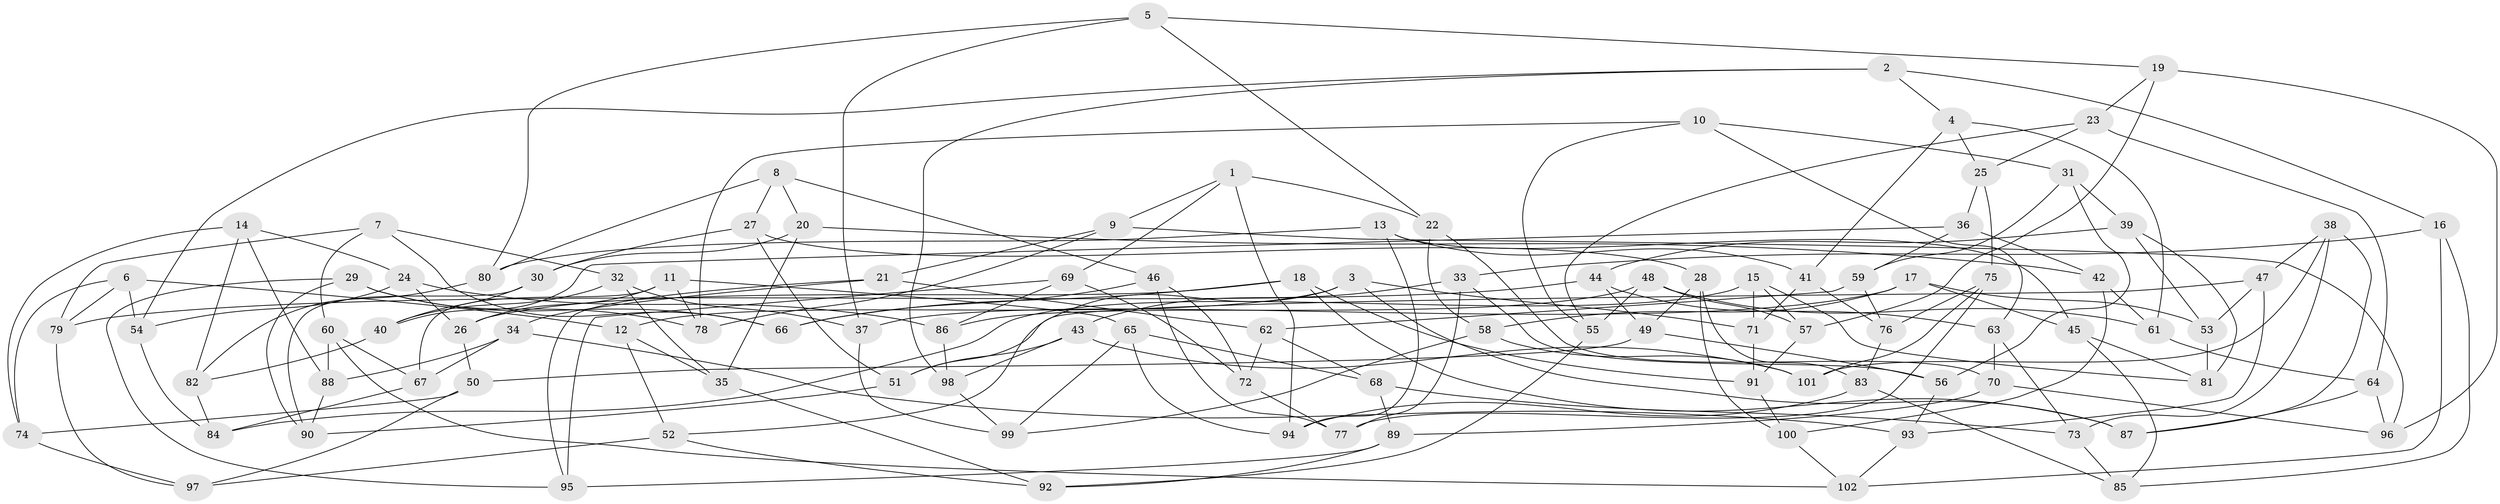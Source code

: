 // coarse degree distribution, {4: 0.390625, 6: 0.515625, 5: 0.078125, 3: 0.015625}
// Generated by graph-tools (version 1.1) at 2025/42/03/06/25 10:42:20]
// undirected, 102 vertices, 204 edges
graph export_dot {
graph [start="1"]
  node [color=gray90,style=filled];
  1;
  2;
  3;
  4;
  5;
  6;
  7;
  8;
  9;
  10;
  11;
  12;
  13;
  14;
  15;
  16;
  17;
  18;
  19;
  20;
  21;
  22;
  23;
  24;
  25;
  26;
  27;
  28;
  29;
  30;
  31;
  32;
  33;
  34;
  35;
  36;
  37;
  38;
  39;
  40;
  41;
  42;
  43;
  44;
  45;
  46;
  47;
  48;
  49;
  50;
  51;
  52;
  53;
  54;
  55;
  56;
  57;
  58;
  59;
  60;
  61;
  62;
  63;
  64;
  65;
  66;
  67;
  68;
  69;
  70;
  71;
  72;
  73;
  74;
  75;
  76;
  77;
  78;
  79;
  80;
  81;
  82;
  83;
  84;
  85;
  86;
  87;
  88;
  89;
  90;
  91;
  92;
  93;
  94;
  95;
  96;
  97;
  98;
  99;
  100;
  101;
  102;
  1 -- 9;
  1 -- 22;
  1 -- 94;
  1 -- 69;
  2 -- 98;
  2 -- 16;
  2 -- 4;
  2 -- 54;
  3 -- 87;
  3 -- 12;
  3 -- 52;
  3 -- 71;
  4 -- 25;
  4 -- 41;
  4 -- 61;
  5 -- 22;
  5 -- 80;
  5 -- 19;
  5 -- 37;
  6 -- 54;
  6 -- 12;
  6 -- 79;
  6 -- 74;
  7 -- 79;
  7 -- 66;
  7 -- 60;
  7 -- 32;
  8 -- 80;
  8 -- 27;
  8 -- 46;
  8 -- 20;
  9 -- 21;
  9 -- 78;
  9 -- 96;
  10 -- 31;
  10 -- 78;
  10 -- 55;
  10 -- 63;
  11 -- 78;
  11 -- 67;
  11 -- 65;
  11 -- 26;
  12 -- 52;
  12 -- 35;
  13 -- 45;
  13 -- 41;
  13 -- 80;
  13 -- 94;
  14 -- 88;
  14 -- 74;
  14 -- 82;
  14 -- 24;
  15 -- 57;
  15 -- 81;
  15 -- 71;
  15 -- 84;
  16 -- 33;
  16 -- 85;
  16 -- 102;
  17 -- 37;
  17 -- 58;
  17 -- 45;
  17 -- 53;
  18 -- 87;
  18 -- 91;
  18 -- 26;
  18 -- 66;
  19 -- 57;
  19 -- 96;
  19 -- 23;
  20 -- 42;
  20 -- 35;
  20 -- 30;
  21 -- 95;
  21 -- 34;
  21 -- 62;
  22 -- 58;
  22 -- 70;
  23 -- 55;
  23 -- 25;
  23 -- 64;
  24 -- 26;
  24 -- 54;
  24 -- 86;
  25 -- 36;
  25 -- 75;
  26 -- 50;
  27 -- 28;
  27 -- 30;
  27 -- 51;
  28 -- 49;
  28 -- 83;
  28 -- 100;
  29 -- 95;
  29 -- 90;
  29 -- 78;
  29 -- 66;
  30 -- 40;
  30 -- 90;
  31 -- 59;
  31 -- 56;
  31 -- 39;
  32 -- 37;
  32 -- 35;
  32 -- 40;
  33 -- 77;
  33 -- 43;
  33 -- 56;
  34 -- 67;
  34 -- 88;
  34 -- 93;
  35 -- 92;
  36 -- 40;
  36 -- 59;
  36 -- 42;
  37 -- 99;
  38 -- 47;
  38 -- 101;
  38 -- 87;
  38 -- 73;
  39 -- 53;
  39 -- 81;
  39 -- 44;
  40 -- 82;
  41 -- 71;
  41 -- 76;
  42 -- 100;
  42 -- 61;
  43 -- 101;
  43 -- 98;
  43 -- 51;
  44 -- 63;
  44 -- 49;
  44 -- 79;
  45 -- 85;
  45 -- 81;
  46 -- 66;
  46 -- 77;
  46 -- 72;
  47 -- 93;
  47 -- 53;
  47 -- 51;
  48 -- 55;
  48 -- 57;
  48 -- 61;
  48 -- 86;
  49 -- 56;
  49 -- 50;
  50 -- 97;
  50 -- 74;
  51 -- 90;
  52 -- 97;
  52 -- 92;
  53 -- 81;
  54 -- 84;
  55 -- 92;
  56 -- 93;
  57 -- 91;
  58 -- 101;
  58 -- 99;
  59 -- 76;
  59 -- 62;
  60 -- 67;
  60 -- 88;
  60 -- 102;
  61 -- 64;
  62 -- 68;
  62 -- 72;
  63 -- 73;
  63 -- 70;
  64 -- 96;
  64 -- 87;
  65 -- 94;
  65 -- 99;
  65 -- 68;
  67 -- 84;
  68 -- 73;
  68 -- 89;
  69 -- 72;
  69 -- 95;
  69 -- 86;
  70 -- 89;
  70 -- 96;
  71 -- 91;
  72 -- 77;
  73 -- 85;
  74 -- 97;
  75 -- 101;
  75 -- 76;
  75 -- 77;
  76 -- 83;
  79 -- 97;
  80 -- 82;
  82 -- 84;
  83 -- 85;
  83 -- 94;
  86 -- 98;
  88 -- 90;
  89 -- 92;
  89 -- 95;
  91 -- 100;
  93 -- 102;
  98 -- 99;
  100 -- 102;
}
